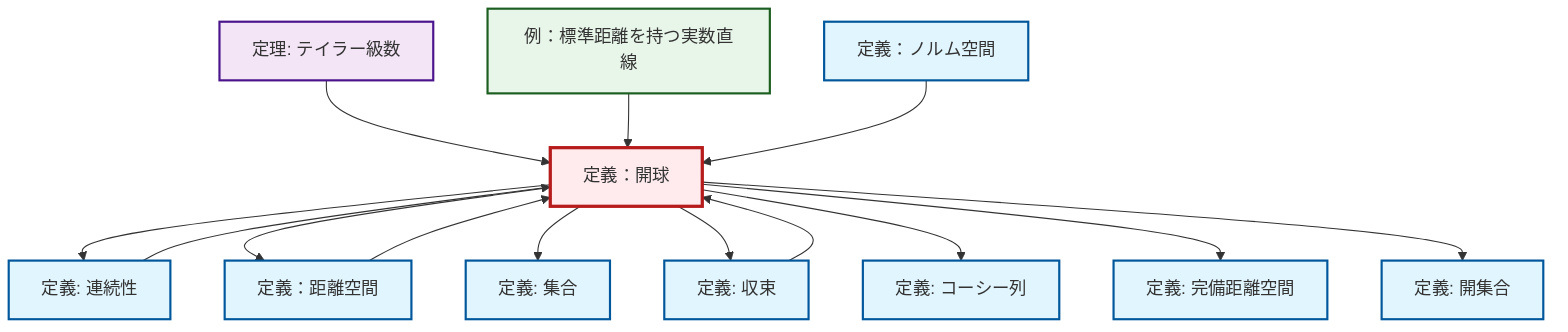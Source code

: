 graph TD
    classDef definition fill:#e1f5fe,stroke:#01579b,stroke-width:2px
    classDef theorem fill:#f3e5f5,stroke:#4a148c,stroke-width:2px
    classDef axiom fill:#fff3e0,stroke:#e65100,stroke-width:2px
    classDef example fill:#e8f5e9,stroke:#1b5e20,stroke-width:2px
    classDef current fill:#ffebee,stroke:#b71c1c,stroke-width:3px
    ex-real-line-metric["例：標準距離を持つ実数直線"]:::example
    def-open-ball["定義：開球"]:::definition
    def-normed-vector-space["定義：ノルム空間"]:::definition
    def-cauchy-sequence["定義: コーシー列"]:::definition
    thm-taylor-series["定理: テイラー級数"]:::theorem
    def-convergence["定義: 収束"]:::definition
    def-metric-space["定義：距離空間"]:::definition
    def-set["定義: 集合"]:::definition
    def-complete-metric-space["定義: 完備距離空間"]:::definition
    def-continuity["定義: 連続性"]:::definition
    def-open-set["定義: 開集合"]:::definition
    def-open-ball --> def-continuity
    def-metric-space --> def-open-ball
    def-open-ball --> def-metric-space
    thm-taylor-series --> def-open-ball
    def-open-ball --> def-set
    def-open-ball --> def-convergence
    def-continuity --> def-open-ball
    def-open-ball --> def-cauchy-sequence
    ex-real-line-metric --> def-open-ball
    def-open-ball --> def-complete-metric-space
    def-normed-vector-space --> def-open-ball
    def-convergence --> def-open-ball
    def-open-ball --> def-open-set
    class def-open-ball current